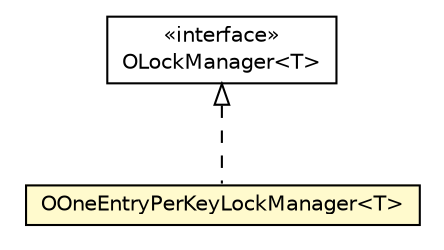 #!/usr/local/bin/dot
#
# Class diagram 
# Generated by UMLGraph version R5_6-24-gf6e263 (http://www.umlgraph.org/)
#

digraph G {
	edge [fontname="Helvetica",fontsize=10,labelfontname="Helvetica",labelfontsize=10];
	node [fontname="Helvetica",fontsize=10,shape=plaintext];
	nodesep=0.25;
	ranksep=0.5;
	// com.orientechnologies.common.concur.lock.OLockManager<T>
	c2686593 [label=<<table title="com.orientechnologies.common.concur.lock.OLockManager" border="0" cellborder="1" cellspacing="0" cellpadding="2" port="p" href="./OLockManager.html">
		<tr><td><table border="0" cellspacing="0" cellpadding="1">
<tr><td align="center" balign="center"> &#171;interface&#187; </td></tr>
<tr><td align="center" balign="center"> OLockManager&lt;T&gt; </td></tr>
		</table></td></tr>
		</table>>, URL="./OLockManager.html", fontname="Helvetica", fontcolor="black", fontsize=10.0];
	// com.orientechnologies.common.concur.lock.OOneEntryPerKeyLockManager<T>
	c2686594 [label=<<table title="com.orientechnologies.common.concur.lock.OOneEntryPerKeyLockManager" border="0" cellborder="1" cellspacing="0" cellpadding="2" port="p" bgcolor="lemonChiffon" href="./OOneEntryPerKeyLockManager.html">
		<tr><td><table border="0" cellspacing="0" cellpadding="1">
<tr><td align="center" balign="center"> OOneEntryPerKeyLockManager&lt;T&gt; </td></tr>
		</table></td></tr>
		</table>>, URL="./OOneEntryPerKeyLockManager.html", fontname="Helvetica", fontcolor="black", fontsize=10.0];
	//com.orientechnologies.common.concur.lock.OOneEntryPerKeyLockManager<T> implements com.orientechnologies.common.concur.lock.OLockManager<T>
	c2686593:p -> c2686594:p [dir=back,arrowtail=empty,style=dashed];
}

